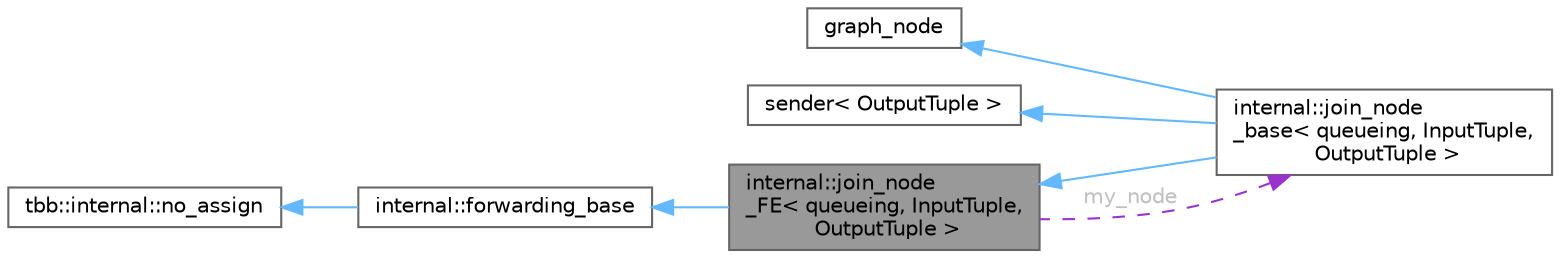 digraph "internal::join_node_FE&lt; queueing, InputTuple, OutputTuple &gt;"
{
 // LATEX_PDF_SIZE
  bgcolor="transparent";
  edge [fontname=Helvetica,fontsize=10,labelfontname=Helvetica,labelfontsize=10];
  node [fontname=Helvetica,fontsize=10,shape=box,height=0.2,width=0.4];
  rankdir="LR";
  Node1 [id="Node000001",label="internal::join_node\l_FE\< queueing, InputTuple,\l OutputTuple \>",height=0.2,width=0.4,color="gray40", fillcolor="grey60", style="filled", fontcolor="black",tooltip=" "];
  Node2 -> Node1 [id="edge1_Node000001_Node000002",dir="back",color="steelblue1",style="solid",tooltip=" "];
  Node2 [id="Node000002",label="internal::forwarding_base",height=0.2,width=0.4,color="gray40", fillcolor="white", style="filled",URL="$structinternal_1_1forwarding__base.html",tooltip=" "];
  Node3 -> Node2 [id="edge2_Node000002_Node000003",dir="back",color="steelblue1",style="solid",tooltip=" "];
  Node3 [id="Node000003",label="tbb::internal::no_assign",height=0.2,width=0.4,color="gray40", fillcolor="white", style="filled",tooltip=" "];
  Node4 -> Node1 [id="edge3_Node000001_Node000004",dir="back",color="darkorchid3",style="dashed",tooltip=" ",label=" my_node",fontcolor="grey" ];
  Node4 [id="Node000004",label="internal::join_node\l_base\< queueing, InputTuple,\l OutputTuple \>",height=0.2,width=0.4,color="gray40", fillcolor="white", style="filled",URL="$classinternal_1_1join__node__base.html",tooltip=" "];
  Node5 -> Node4 [id="edge4_Node000004_Node000005",dir="back",color="steelblue1",style="solid",tooltip=" "];
  Node5 [id="Node000005",label="graph_node",height=0.2,width=0.4,color="gray40", fillcolor="white", style="filled",tooltip=" "];
  Node1 -> Node4 [id="edge5_Node000004_Node000001",dir="back",color="steelblue1",style="solid",tooltip=" "];
  Node6 -> Node4 [id="edge6_Node000004_Node000006",dir="back",color="steelblue1",style="solid",tooltip=" "];
  Node6 [id="Node000006",label="sender\< OutputTuple \>",height=0.2,width=0.4,color="gray40", fillcolor="white", style="filled",tooltip=" "];
}
